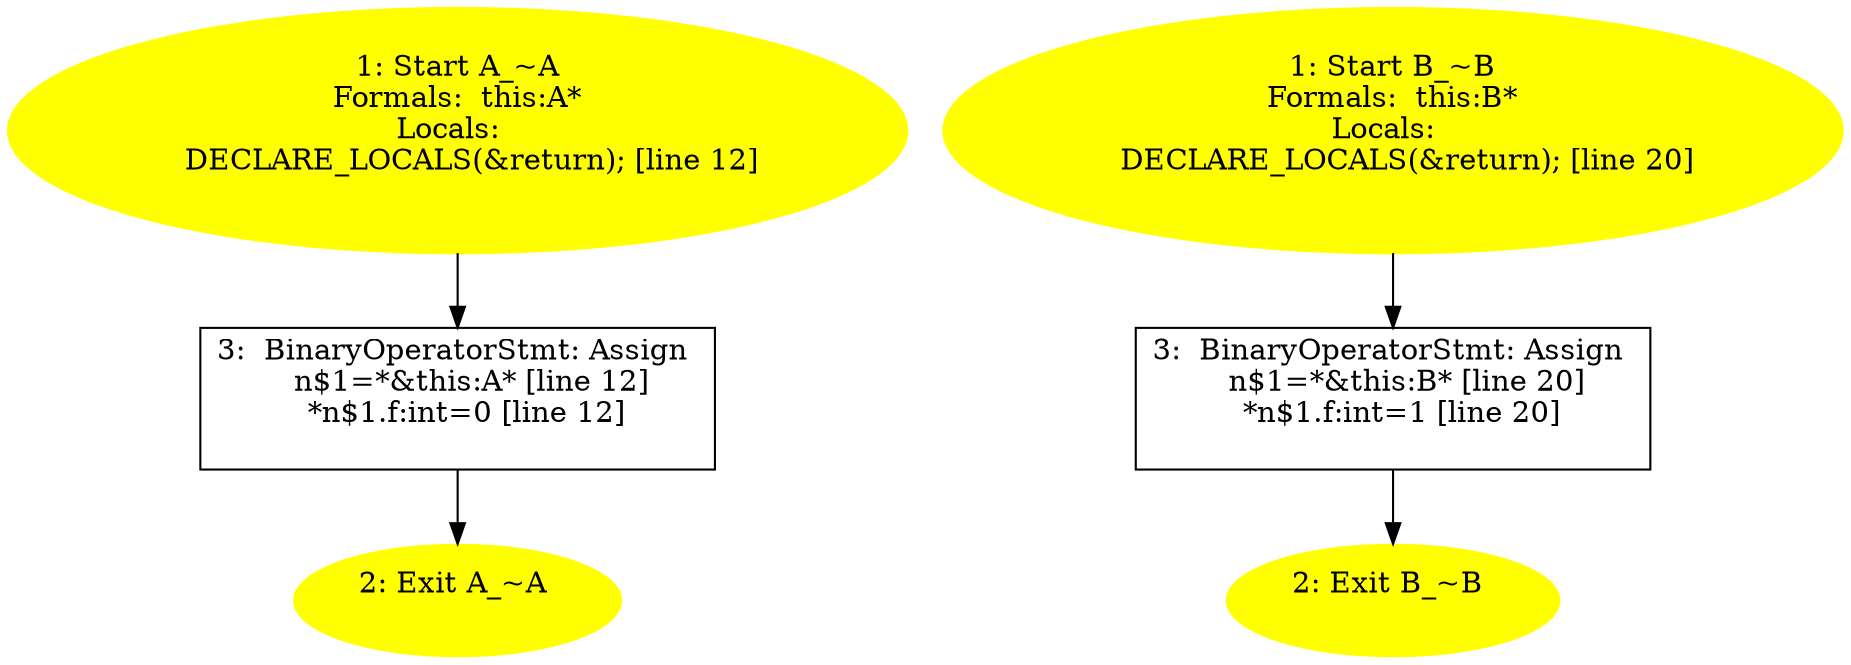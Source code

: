 /* @generated */
digraph iCFG {
"~A#A#(_ZN1AD0Ev).56ee06aef571dbbd330acc7aac738fb2_1" [label="1: Start A_~A\nFormals:  this:A*\nLocals:  \n   DECLARE_LOCALS(&return); [line 12]\n " color=yellow style=filled]
	

	 "~A#A#(_ZN1AD0Ev).56ee06aef571dbbd330acc7aac738fb2_1" -> "~A#A#(_ZN1AD0Ev).56ee06aef571dbbd330acc7aac738fb2_3" ;
"~A#A#(_ZN1AD0Ev).56ee06aef571dbbd330acc7aac738fb2_2" [label="2: Exit A_~A \n  " color=yellow style=filled]
	

"~A#A#(_ZN1AD0Ev).56ee06aef571dbbd330acc7aac738fb2_3" [label="3:  BinaryOperatorStmt: Assign \n   n$1=*&this:A* [line 12]\n  *n$1.f:int=0 [line 12]\n " shape="box"]
	

	 "~A#A#(_ZN1AD0Ev).56ee06aef571dbbd330acc7aac738fb2_3" -> "~A#A#(_ZN1AD0Ev).56ee06aef571dbbd330acc7aac738fb2_2" ;
"~B#B#(_ZN1BD0Ev).cd4fb9d54ed1b3496d9539c455e8ee1d_1" [label="1: Start B_~B\nFormals:  this:B*\nLocals:  \n   DECLARE_LOCALS(&return); [line 20]\n " color=yellow style=filled]
	

	 "~B#B#(_ZN1BD0Ev).cd4fb9d54ed1b3496d9539c455e8ee1d_1" -> "~B#B#(_ZN1BD0Ev).cd4fb9d54ed1b3496d9539c455e8ee1d_3" ;
"~B#B#(_ZN1BD0Ev).cd4fb9d54ed1b3496d9539c455e8ee1d_2" [label="2: Exit B_~B \n  " color=yellow style=filled]
	

"~B#B#(_ZN1BD0Ev).cd4fb9d54ed1b3496d9539c455e8ee1d_3" [label="3:  BinaryOperatorStmt: Assign \n   n$1=*&this:B* [line 20]\n  *n$1.f:int=1 [line 20]\n " shape="box"]
	

	 "~B#B#(_ZN1BD0Ev).cd4fb9d54ed1b3496d9539c455e8ee1d_3" -> "~B#B#(_ZN1BD0Ev).cd4fb9d54ed1b3496d9539c455e8ee1d_2" ;
}
